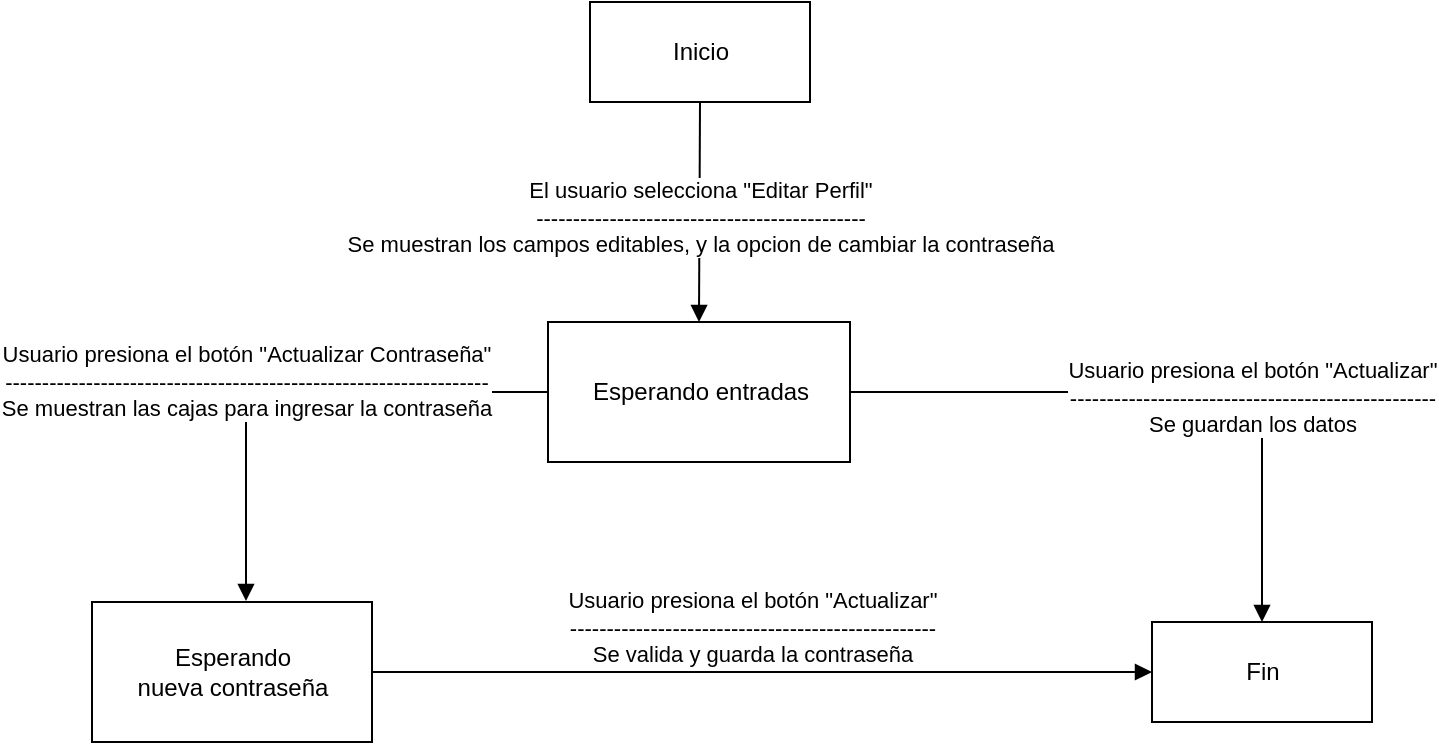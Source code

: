 <mxfile version="16.6.2" type="device"><diagram id="k0KKErqspTGabuGZJ87T" name="Page-1"><mxGraphModel dx="1572" dy="717" grid="1" gridSize="10" guides="1" tooltips="1" connect="1" arrows="1" fold="1" page="1" pageScale="1" pageWidth="827" pageHeight="1169" math="0" shadow="0"><root><mxCell id="0"/><mxCell id="1" parent="0"/><mxCell id="1sK3-ChyOQrqnGgg8b71-1" value="Esperando entradas" style="html=1;" vertex="1" parent="1"><mxGeometry x="338" y="230" width="151" height="70" as="geometry"/></mxCell><mxCell id="1sK3-ChyOQrqnGgg8b71-2" value="El usuario selecciona &quot;Editar Perfil&quot;&lt;br&gt;---------------------------------------------&lt;br&gt;Se muestran los campos editables, y la opcion de cambiar la contraseña" style="html=1;verticalAlign=bottom;endArrow=block;rounded=0;entryX=0.5;entryY=0;entryDx=0;entryDy=0;" edge="1" parent="1" target="1sK3-ChyOQrqnGgg8b71-1"><mxGeometry x="0.455" width="80" relative="1" as="geometry"><mxPoint x="414" y="120" as="sourcePoint"/><mxPoint x="490" y="120" as="targetPoint"/><mxPoint as="offset"/></mxGeometry></mxCell><mxCell id="1sK3-ChyOQrqnGgg8b71-3" value="Esperando &lt;br&gt;nueva contraseña" style="html=1;" vertex="1" parent="1"><mxGeometry x="110" y="370" width="140" height="70" as="geometry"/></mxCell><mxCell id="1sK3-ChyOQrqnGgg8b71-4" value="Fin" style="html=1;" vertex="1" parent="1"><mxGeometry x="640" y="380" width="110" height="50" as="geometry"/></mxCell><mxCell id="1sK3-ChyOQrqnGgg8b71-5" value="Usuario presiona el botón &quot;Actualizar&quot;&lt;br&gt;--------------------------------------------------&lt;br&gt;Se guardan los datos" style="html=1;verticalAlign=bottom;endArrow=block;rounded=0;exitX=1;exitY=0.5;exitDx=0;exitDy=0;entryX=0.5;entryY=0;entryDx=0;entryDy=0;edgeStyle=orthogonalEdgeStyle;" edge="1" parent="1" source="1sK3-ChyOQrqnGgg8b71-1" target="1sK3-ChyOQrqnGgg8b71-4"><mxGeometry x="0.439" y="-5" width="80" relative="1" as="geometry"><mxPoint x="620" y="240" as="sourcePoint"/><mxPoint x="700" y="240" as="targetPoint"/><mxPoint as="offset"/></mxGeometry></mxCell><mxCell id="1sK3-ChyOQrqnGgg8b71-6" value="Inicio" style="html=1;" vertex="1" parent="1"><mxGeometry x="359" y="70" width="110" height="50" as="geometry"/></mxCell><mxCell id="1sK3-ChyOQrqnGgg8b71-7" value="Usuario presiona el botón &quot;Actualizar Contraseña&quot;&lt;br&gt;------------------------------------------------------------------&lt;br&gt;Se muestran las cajas para ingresar la contraseña" style="html=1;verticalAlign=bottom;endArrow=block;rounded=0;exitX=0;exitY=0.5;exitDx=0;exitDy=0;entryX=0.55;entryY=-0.007;entryDx=0;entryDy=0;entryPerimeter=0;edgeStyle=orthogonalEdgeStyle;" edge="1" parent="1" source="1sK3-ChyOQrqnGgg8b71-1" target="1sK3-ChyOQrqnGgg8b71-3"><mxGeometry x="0.316" width="80" relative="1" as="geometry"><mxPoint x="460" y="460" as="sourcePoint"/><mxPoint x="540" y="460" as="targetPoint"/><mxPoint as="offset"/></mxGeometry></mxCell><mxCell id="1sK3-ChyOQrqnGgg8b71-9" value="Usuario presiona el botón &quot;Actualizar&quot;&lt;br&gt;--------------------------------------------------&lt;br&gt;Se valida y guarda la contraseña" style="html=1;verticalAlign=bottom;endArrow=block;rounded=0;exitX=1;exitY=0.5;exitDx=0;exitDy=0;entryX=0;entryY=0.5;entryDx=0;entryDy=0;" edge="1" parent="1" source="1sK3-ChyOQrqnGgg8b71-3" target="1sK3-ChyOQrqnGgg8b71-4"><mxGeometry x="-0.026" width="80" relative="1" as="geometry"><mxPoint x="390" y="480" as="sourcePoint"/><mxPoint x="470" y="480" as="targetPoint"/><mxPoint as="offset"/></mxGeometry></mxCell></root></mxGraphModel></diagram></mxfile>